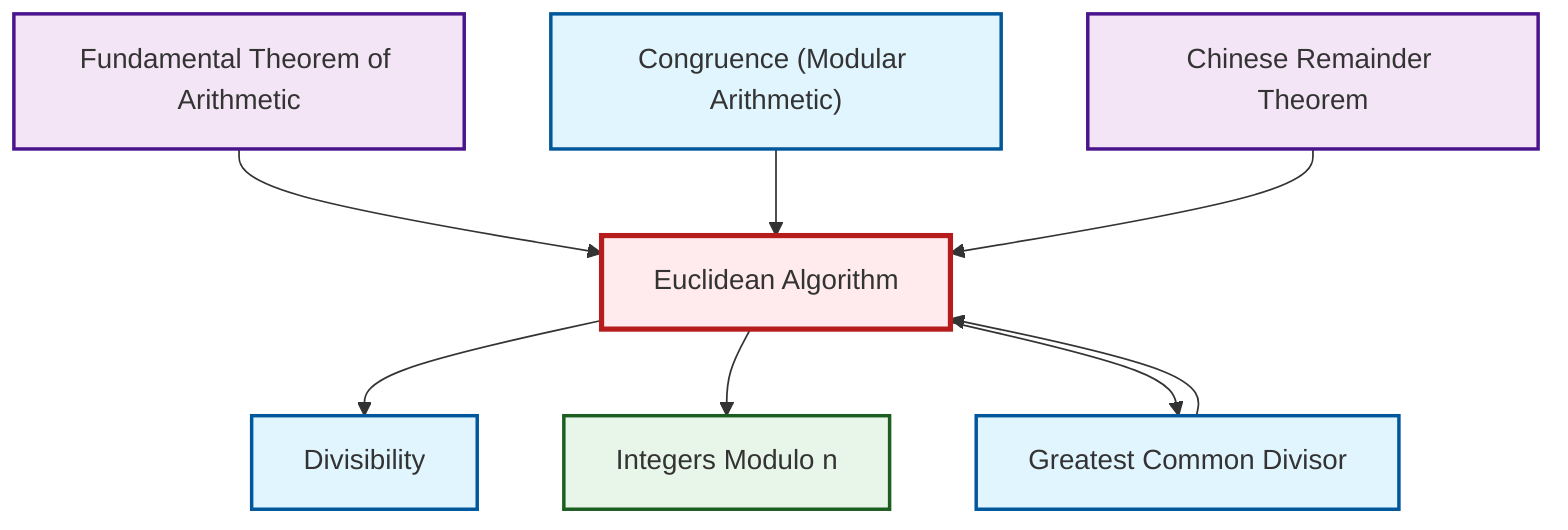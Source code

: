 graph TD
    classDef definition fill:#e1f5fe,stroke:#01579b,stroke-width:2px
    classDef theorem fill:#f3e5f5,stroke:#4a148c,stroke-width:2px
    classDef axiom fill:#fff3e0,stroke:#e65100,stroke-width:2px
    classDef example fill:#e8f5e9,stroke:#1b5e20,stroke-width:2px
    classDef current fill:#ffebee,stroke:#b71c1c,stroke-width:3px
    thm-euclidean-algorithm["Euclidean Algorithm"]:::theorem
    def-divisibility["Divisibility"]:::definition
    thm-fundamental-arithmetic["Fundamental Theorem of Arithmetic"]:::theorem
    ex-quotient-integers-mod-n["Integers Modulo n"]:::example
    thm-chinese-remainder["Chinese Remainder Theorem"]:::theorem
    def-gcd["Greatest Common Divisor"]:::definition
    def-congruence["Congruence (Modular Arithmetic)"]:::definition
    thm-euclidean-algorithm --> def-divisibility
    thm-euclidean-algorithm --> ex-quotient-integers-mod-n
    def-gcd --> thm-euclidean-algorithm
    thm-fundamental-arithmetic --> thm-euclidean-algorithm
    def-congruence --> thm-euclidean-algorithm
    thm-chinese-remainder --> thm-euclidean-algorithm
    thm-euclidean-algorithm --> def-gcd
    class thm-euclidean-algorithm current